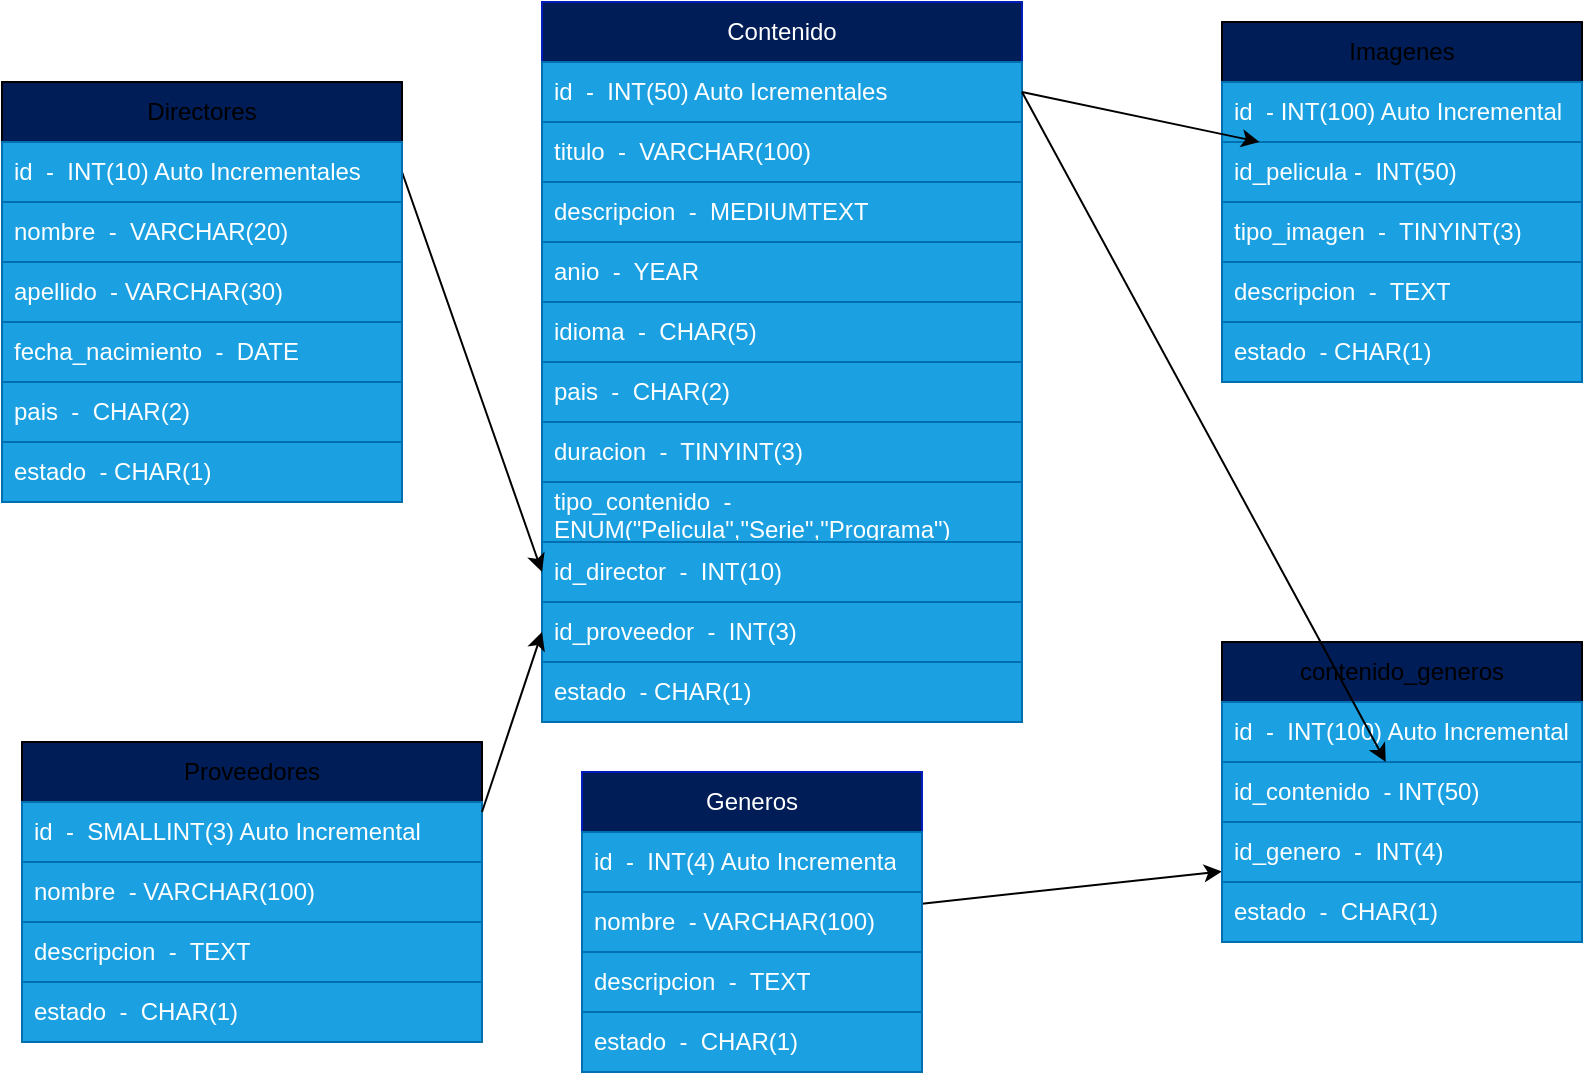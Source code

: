 <mxfile>
    <diagram id="4Pl85hkgNuH7iZx_e5p-" name="Página-1">
        <mxGraphModel dx="127" dy="145" grid="1" gridSize="10" guides="1" tooltips="1" connect="1" arrows="1" fold="1" page="1" pageScale="1" pageWidth="827" pageHeight="1169" math="0" shadow="0">
            <root>
                <mxCell id="0"/>
                <mxCell id="1" parent="0"/>
                <mxCell id="4" value="Contenido" style="swimlane;fontStyle=0;childLayout=stackLayout;horizontal=1;startSize=30;horizontalStack=0;resizeParent=1;resizeParentMax=0;resizeLast=0;collapsible=1;marginBottom=0;whiteSpace=wrap;html=1;fillColor=#001D57;fontColor=#ffffff;strokeColor=#001DBC;" parent="1" vertex="1">
                    <mxGeometry x="280" y="50" width="240" height="360" as="geometry"/>
                </mxCell>
                <mxCell id="5" value="id&amp;nbsp; -&amp;nbsp; INT(50) Auto Icrementales" style="text;strokeColor=#006EAF;fillColor=#1ba1e2;align=left;verticalAlign=middle;spacingLeft=4;spacingRight=4;overflow=hidden;points=[[0,0.5],[1,0.5]];portConstraint=eastwest;rotatable=0;whiteSpace=wrap;html=1;fontColor=#ffffff;" parent="4" vertex="1">
                    <mxGeometry y="30" width="240" height="30" as="geometry"/>
                </mxCell>
                <mxCell id="6" value="titulo&amp;nbsp; -&amp;nbsp; VARCHAR(100)" style="text;strokeColor=#006EAF;fillColor=#1ba1e2;align=left;verticalAlign=middle;spacingLeft=4;spacingRight=4;overflow=hidden;points=[[0,0.5],[1,0.5]];portConstraint=eastwest;rotatable=0;whiteSpace=wrap;html=1;fontColor=#ffffff;" parent="4" vertex="1">
                    <mxGeometry y="60" width="240" height="30" as="geometry"/>
                </mxCell>
                <mxCell id="7" value="descripcion&amp;nbsp; -&amp;nbsp; MEDIUMTEXT" style="text;strokeColor=#006EAF;fillColor=#1ba1e2;align=left;verticalAlign=middle;spacingLeft=4;spacingRight=4;overflow=hidden;points=[[0,0.5],[1,0.5]];portConstraint=eastwest;rotatable=0;whiteSpace=wrap;html=1;fontColor=#ffffff;" parent="4" vertex="1">
                    <mxGeometry y="90" width="240" height="30" as="geometry"/>
                </mxCell>
                <mxCell id="8" value="anio&amp;nbsp; -&amp;nbsp; YEAR" style="text;strokeColor=#006EAF;fillColor=#1ba1e2;align=left;verticalAlign=middle;spacingLeft=4;spacingRight=4;overflow=hidden;points=[[0,0.5],[1,0.5]];portConstraint=eastwest;rotatable=0;whiteSpace=wrap;html=1;fontColor=#ffffff;" parent="4" vertex="1">
                    <mxGeometry y="120" width="240" height="30" as="geometry"/>
                </mxCell>
                <mxCell id="9" value="idioma&amp;nbsp; -&amp;nbsp; CHAR(5)" style="text;strokeColor=#006EAF;fillColor=#1ba1e2;align=left;verticalAlign=middle;spacingLeft=4;spacingRight=4;overflow=hidden;points=[[0,0.5],[1,0.5]];portConstraint=eastwest;rotatable=0;whiteSpace=wrap;html=1;fontColor=#ffffff;" parent="4" vertex="1">
                    <mxGeometry y="150" width="240" height="30" as="geometry"/>
                </mxCell>
                <mxCell id="19" value="pais&amp;nbsp; -&amp;nbsp; CHAR(2)" style="text;strokeColor=#006EAF;fillColor=#1ba1e2;align=left;verticalAlign=middle;spacingLeft=4;spacingRight=4;overflow=hidden;points=[[0,0.5],[1,0.5]];portConstraint=eastwest;rotatable=0;whiteSpace=wrap;html=1;fontColor=#ffffff;" parent="4" vertex="1">
                    <mxGeometry y="180" width="240" height="30" as="geometry"/>
                </mxCell>
                <mxCell id="50" value="duracion&amp;nbsp; -&amp;nbsp; TINYINT(3)" style="text;strokeColor=#006EAF;fillColor=#1ba1e2;align=left;verticalAlign=middle;spacingLeft=4;spacingRight=4;overflow=hidden;points=[[0,0.5],[1,0.5]];portConstraint=eastwest;rotatable=0;whiteSpace=wrap;html=1;fontColor=#ffffff;" parent="4" vertex="1">
                    <mxGeometry y="210" width="240" height="30" as="geometry"/>
                </mxCell>
                <mxCell id="51" value="tipo_contenido&amp;nbsp; -&amp;nbsp; ENUM(&quot;Pelicula&quot;,&quot;Serie&quot;,&quot;Programa&quot;)" style="text;strokeColor=#006EAF;fillColor=#1ba1e2;align=left;verticalAlign=middle;spacingLeft=4;spacingRight=4;overflow=hidden;points=[[0,0.5],[1,0.5]];portConstraint=eastwest;rotatable=0;whiteSpace=wrap;html=1;fontColor=#ffffff;" parent="4" vertex="1">
                    <mxGeometry y="240" width="240" height="30" as="geometry"/>
                </mxCell>
                <mxCell id="11" value="id_director&amp;nbsp; -&amp;nbsp; INT(10)" style="text;align=left;verticalAlign=middle;spacingLeft=4;spacingRight=4;overflow=hidden;points=[[0,0.5],[1,0.5]];portConstraint=eastwest;rotatable=0;whiteSpace=wrap;html=1;fillColor=#1ba1e2;fontColor=#ffffff;strokeColor=#006EAF;" parent="4" vertex="1">
                    <mxGeometry y="270" width="240" height="30" as="geometry"/>
                </mxCell>
                <mxCell id="10" value="id_proveedor&amp;nbsp; -&amp;nbsp; INT(3)" style="text;strokeColor=#006EAF;fillColor=#1ba1e2;align=left;verticalAlign=middle;spacingLeft=4;spacingRight=4;overflow=hidden;points=[[0,0.5],[1,0.5]];portConstraint=eastwest;rotatable=0;whiteSpace=wrap;html=1;fontColor=#ffffff;" parent="4" vertex="1">
                    <mxGeometry y="300" width="240" height="30" as="geometry"/>
                </mxCell>
                <mxCell id="12" value="estado&amp;nbsp; - CHAR(1)" style="text;align=left;verticalAlign=middle;spacingLeft=4;spacingRight=4;overflow=hidden;points=[[0,0.5],[1,0.5]];portConstraint=eastwest;rotatable=0;whiteSpace=wrap;html=1;fillColor=#1ba1e2;fontColor=#ffffff;strokeColor=#006EAF;" parent="4" vertex="1">
                    <mxGeometry y="330" width="240" height="30" as="geometry"/>
                </mxCell>
                <mxCell id="21" style="edgeStyle=none;html=1;entryX=0;entryY=0.5;entryDx=0;entryDy=0;exitX=1;exitY=0.5;exitDx=0;exitDy=0;" parent="1" source="14" target="11" edge="1">
                    <mxGeometry relative="1" as="geometry"/>
                </mxCell>
                <mxCell id="13" value="Directores" style="swimlane;fontStyle=0;childLayout=stackLayout;horizontal=1;startSize=30;horizontalStack=0;resizeParent=1;resizeParentMax=0;resizeLast=0;collapsible=1;marginBottom=0;whiteSpace=wrap;html=1;fillColor=#001D57;" parent="1" vertex="1">
                    <mxGeometry x="10" y="90" width="200" height="210" as="geometry"/>
                </mxCell>
                <mxCell id="14" value="id&amp;nbsp; -&amp;nbsp; INT(10) Auto Incrementales" style="text;strokeColor=#006EAF;fillColor=#1ba1e2;align=left;verticalAlign=middle;spacingLeft=4;spacingRight=4;overflow=hidden;points=[[0,0.5],[1,0.5]];portConstraint=eastwest;rotatable=0;whiteSpace=wrap;html=1;fontColor=#ffffff;" parent="13" vertex="1">
                    <mxGeometry y="30" width="200" height="30" as="geometry"/>
                </mxCell>
                <mxCell id="15" value="nombre&amp;nbsp; -&amp;nbsp; VARCHAR(20)" style="text;strokeColor=#006EAF;fillColor=#1ba1e2;align=left;verticalAlign=middle;spacingLeft=4;spacingRight=4;overflow=hidden;points=[[0,0.5],[1,0.5]];portConstraint=eastwest;rotatable=0;whiteSpace=wrap;html=1;fontColor=#ffffff;" parent="13" vertex="1">
                    <mxGeometry y="60" width="200" height="30" as="geometry"/>
                </mxCell>
                <mxCell id="16" value="apellido&amp;nbsp; - VARCHAR(30)" style="text;strokeColor=#006EAF;fillColor=#1ba1e2;align=left;verticalAlign=middle;spacingLeft=4;spacingRight=4;overflow=hidden;points=[[0,0.5],[1,0.5]];portConstraint=eastwest;rotatable=0;whiteSpace=wrap;html=1;fontColor=#ffffff;" parent="13" vertex="1">
                    <mxGeometry y="90" width="200" height="30" as="geometry"/>
                </mxCell>
                <mxCell id="17" value="fecha_nacimiento&amp;nbsp; -&amp;nbsp; DATE" style="text;strokeColor=#006EAF;fillColor=#1ba1e2;align=left;verticalAlign=middle;spacingLeft=4;spacingRight=4;overflow=hidden;points=[[0,0.5],[1,0.5]];portConstraint=eastwest;rotatable=0;whiteSpace=wrap;html=1;fontColor=#ffffff;" parent="13" vertex="1">
                    <mxGeometry y="120" width="200" height="30" as="geometry"/>
                </mxCell>
                <mxCell id="18" value="pais&amp;nbsp; -&amp;nbsp; CHAR(2)" style="text;strokeColor=#006EAF;fillColor=#1ba1e2;align=left;verticalAlign=middle;spacingLeft=4;spacingRight=4;overflow=hidden;points=[[0,0.5],[1,0.5]];portConstraint=eastwest;rotatable=0;whiteSpace=wrap;html=1;fontColor=#ffffff;" parent="13" vertex="1">
                    <mxGeometry y="150" width="200" height="30" as="geometry"/>
                </mxCell>
                <mxCell id="20" value="estado&amp;nbsp; - CHAR(1)" style="text;strokeColor=#006EAF;fillColor=#1ba1e2;align=left;verticalAlign=middle;spacingLeft=4;spacingRight=4;overflow=hidden;points=[[0,0.5],[1,0.5]];portConstraint=eastwest;rotatable=0;whiteSpace=wrap;html=1;fontColor=#ffffff;" parent="13" vertex="1">
                    <mxGeometry y="180" width="200" height="30" as="geometry"/>
                </mxCell>
                <mxCell id="22" value="Proveedores" style="swimlane;fontStyle=0;childLayout=stackLayout;horizontal=1;startSize=30;horizontalStack=0;resizeParent=1;resizeParentMax=0;resizeLast=0;collapsible=1;marginBottom=0;whiteSpace=wrap;html=1;fillColor=#001D57;" parent="1" vertex="1">
                    <mxGeometry x="20" y="420" width="230" height="150" as="geometry"/>
                </mxCell>
                <mxCell id="23" value="id&amp;nbsp; -&amp;nbsp; SMALLINT(3) Auto Incremental" style="text;strokeColor=#006EAF;fillColor=#1ba1e2;align=left;verticalAlign=middle;spacingLeft=4;spacingRight=4;overflow=hidden;points=[[0,0.5],[1,0.5]];portConstraint=eastwest;rotatable=0;whiteSpace=wrap;html=1;fontColor=#ffffff;" parent="22" vertex="1">
                    <mxGeometry y="30" width="230" height="30" as="geometry"/>
                </mxCell>
                <mxCell id="24" value="nombre&amp;nbsp; -&amp;nbsp;VARCHAR(100)" style="text;strokeColor=#006EAF;fillColor=#1ba1e2;align=left;verticalAlign=middle;spacingLeft=4;spacingRight=4;overflow=hidden;points=[[0,0.5],[1,0.5]];portConstraint=eastwest;rotatable=0;whiteSpace=wrap;html=1;fontColor=#ffffff;" parent="22" vertex="1">
                    <mxGeometry y="60" width="230" height="30" as="geometry"/>
                </mxCell>
                <mxCell id="25" value="descripcion&amp;nbsp; -&amp;nbsp; TEXT" style="text;strokeColor=#006EAF;fillColor=#1ba1e2;align=left;verticalAlign=middle;spacingLeft=4;spacingRight=4;overflow=hidden;points=[[0,0.5],[1,0.5]];portConstraint=eastwest;rotatable=0;whiteSpace=wrap;html=1;fontColor=#ffffff;" parent="22" vertex="1">
                    <mxGeometry y="90" width="230" height="30" as="geometry"/>
                </mxCell>
                <mxCell id="26" value="estado&amp;nbsp; -&amp;nbsp; CHAR(1)" style="text;strokeColor=#006EAF;fillColor=#1ba1e2;align=left;verticalAlign=middle;spacingLeft=4;spacingRight=4;overflow=hidden;points=[[0,0.5],[1,0.5]];portConstraint=eastwest;rotatable=0;whiteSpace=wrap;html=1;fontColor=#ffffff;" parent="22" vertex="1">
                    <mxGeometry y="120" width="230" height="30" as="geometry"/>
                </mxCell>
                <mxCell id="27" style="edgeStyle=none;html=1;entryX=0;entryY=0.5;entryDx=0;entryDy=0;exitX=1;exitY=0.167;exitDx=0;exitDy=0;exitPerimeter=0;" parent="1" source="23" target="10" edge="1">
                    <mxGeometry relative="1" as="geometry"/>
                </mxCell>
                <mxCell id="39" style="edgeStyle=none;html=1;" parent="1" source="29" target="37" edge="1">
                    <mxGeometry relative="1" as="geometry"/>
                </mxCell>
                <mxCell id="29" value="Generos" style="swimlane;fontStyle=0;childLayout=stackLayout;horizontal=1;startSize=30;horizontalStack=0;resizeParent=1;resizeParentMax=0;resizeLast=0;collapsible=1;marginBottom=0;whiteSpace=wrap;html=1;fillColor=#001D57;fontColor=#ffffff;strokeColor=#001DBC;" parent="1" vertex="1">
                    <mxGeometry x="300" y="435" width="170" height="150" as="geometry"/>
                </mxCell>
                <mxCell id="30" value="id&amp;nbsp; -&amp;nbsp; INT(4) Auto Incrementa" style="text;strokeColor=#006EAF;fillColor=#1ba1e2;align=left;verticalAlign=middle;spacingLeft=4;spacingRight=4;overflow=hidden;points=[[0,0.5],[1,0.5]];portConstraint=eastwest;rotatable=0;whiteSpace=wrap;html=1;fontColor=#ffffff;" parent="29" vertex="1">
                    <mxGeometry y="30" width="170" height="30" as="geometry"/>
                </mxCell>
                <mxCell id="31" value="nombre&amp;nbsp; - VARCHAR(100)" style="text;strokeColor=#006EAF;fillColor=#1ba1e2;align=left;verticalAlign=middle;spacingLeft=4;spacingRight=4;overflow=hidden;points=[[0,0.5],[1,0.5]];portConstraint=eastwest;rotatable=0;whiteSpace=wrap;html=1;fontColor=#ffffff;" parent="29" vertex="1">
                    <mxGeometry y="60" width="170" height="30" as="geometry"/>
                </mxCell>
                <mxCell id="32" value="descripcion&amp;nbsp; -&amp;nbsp; TEXT" style="text;strokeColor=#006EAF;fillColor=#1ba1e2;align=left;verticalAlign=middle;spacingLeft=4;spacingRight=4;overflow=hidden;points=[[0,0.5],[1,0.5]];portConstraint=eastwest;rotatable=0;whiteSpace=wrap;html=1;fontColor=#ffffff;" parent="29" vertex="1">
                    <mxGeometry y="90" width="170" height="30" as="geometry"/>
                </mxCell>
                <mxCell id="33" value="estado&amp;nbsp; -&amp;nbsp; CHAR(1)" style="text;strokeColor=#006EAF;fillColor=#1ba1e2;align=left;verticalAlign=middle;spacingLeft=4;spacingRight=4;overflow=hidden;points=[[0,0.5],[1,0.5]];portConstraint=eastwest;rotatable=0;whiteSpace=wrap;html=1;fontColor=#ffffff;" parent="29" vertex="1">
                    <mxGeometry y="120" width="170" height="30" as="geometry"/>
                </mxCell>
                <mxCell id="34" value="contenido_generos" style="swimlane;fontStyle=0;childLayout=stackLayout;horizontal=1;startSize=30;horizontalStack=0;resizeParent=1;resizeParentMax=0;resizeLast=0;collapsible=1;marginBottom=0;whiteSpace=wrap;html=1;fillColor=#001D57;" parent="1" vertex="1">
                    <mxGeometry x="620" y="370" width="180" height="150" as="geometry"/>
                </mxCell>
                <mxCell id="35" value="id&amp;nbsp; -&amp;nbsp; INT(100) Auto Incremental" style="text;strokeColor=#006EAF;fillColor=#1ba1e2;align=left;verticalAlign=middle;spacingLeft=4;spacingRight=4;overflow=hidden;points=[[0,0.5],[1,0.5]];portConstraint=eastwest;rotatable=0;whiteSpace=wrap;html=1;fontColor=#ffffff;" parent="34" vertex="1">
                    <mxGeometry y="30" width="180" height="30" as="geometry"/>
                </mxCell>
                <mxCell id="36" value="id_contenido&amp;nbsp; - INT(50)" style="text;strokeColor=#006EAF;fillColor=#1ba1e2;align=left;verticalAlign=middle;spacingLeft=4;spacingRight=4;overflow=hidden;points=[[0,0.5],[1,0.5]];portConstraint=eastwest;rotatable=0;whiteSpace=wrap;html=1;fontColor=#ffffff;" parent="34" vertex="1">
                    <mxGeometry y="60" width="180" height="30" as="geometry"/>
                </mxCell>
                <mxCell id="37" value="id_genero&amp;nbsp; -&amp;nbsp; INT(4)" style="text;strokeColor=#006EAF;fillColor=#1ba1e2;align=left;verticalAlign=middle;spacingLeft=4;spacingRight=4;overflow=hidden;points=[[0,0.5],[1,0.5]];portConstraint=eastwest;rotatable=0;whiteSpace=wrap;html=1;fontColor=#ffffff;" parent="34" vertex="1">
                    <mxGeometry y="90" width="180" height="30" as="geometry"/>
                </mxCell>
                <mxCell id="38" value="estado&amp;nbsp; -&amp;nbsp; CHAR(1)" style="text;strokeColor=#006EAF;fillColor=#1ba1e2;align=left;verticalAlign=middle;spacingLeft=4;spacingRight=4;overflow=hidden;points=[[0,0.5],[1,0.5]];portConstraint=eastwest;rotatable=0;whiteSpace=wrap;html=1;fontColor=#ffffff;" parent="34" vertex="1">
                    <mxGeometry y="120" width="180" height="30" as="geometry"/>
                </mxCell>
                <mxCell id="40" style="edgeStyle=none;html=1;exitX=1;exitY=0.5;exitDx=0;exitDy=0;" parent="1" source="5" target="36" edge="1">
                    <mxGeometry relative="1" as="geometry"/>
                </mxCell>
                <mxCell id="41" value="Imagenes" style="swimlane;fontStyle=0;childLayout=stackLayout;horizontal=1;startSize=30;horizontalStack=0;resizeParent=1;resizeParentMax=0;resizeLast=0;collapsible=1;marginBottom=0;whiteSpace=wrap;html=1;fillColor=#001D57;" parent="1" vertex="1">
                    <mxGeometry x="620" y="60" width="180" height="180" as="geometry"/>
                </mxCell>
                <mxCell id="42" value="id&amp;nbsp; - INT(100) Auto Incremental" style="text;strokeColor=#006EAF;fillColor=#1ba1e2;align=left;verticalAlign=middle;spacingLeft=4;spacingRight=4;overflow=hidden;points=[[0,0.5],[1,0.5]];portConstraint=eastwest;rotatable=0;whiteSpace=wrap;html=1;fontColor=#ffffff;" parent="41" vertex="1">
                    <mxGeometry y="30" width="180" height="30" as="geometry"/>
                </mxCell>
                <mxCell id="43" value="id_pelicula -&amp;nbsp; INT(50)" style="text;strokeColor=#006EAF;fillColor=#1ba1e2;align=left;verticalAlign=middle;spacingLeft=4;spacingRight=4;overflow=hidden;points=[[0,0.5],[1,0.5]];portConstraint=eastwest;rotatable=0;whiteSpace=wrap;html=1;fontColor=#ffffff;" parent="41" vertex="1">
                    <mxGeometry y="60" width="180" height="30" as="geometry"/>
                </mxCell>
                <mxCell id="44" value="tipo_imagen&amp;nbsp; -&amp;nbsp; TINYINT(3)" style="text;strokeColor=#006EAF;fillColor=#1ba1e2;align=left;verticalAlign=middle;spacingLeft=4;spacingRight=4;overflow=hidden;points=[[0,0.5],[1,0.5]];portConstraint=eastwest;rotatable=0;whiteSpace=wrap;html=1;fontColor=#ffffff;" parent="41" vertex="1">
                    <mxGeometry y="90" width="180" height="30" as="geometry"/>
                </mxCell>
                <mxCell id="45" value="descripcion&amp;nbsp; -&amp;nbsp; TEXT" style="text;strokeColor=#006EAF;fillColor=#1ba1e2;align=left;verticalAlign=middle;spacingLeft=4;spacingRight=4;overflow=hidden;points=[[0,0.5],[1,0.5]];portConstraint=eastwest;rotatable=0;whiteSpace=wrap;html=1;fontColor=#ffffff;" parent="41" vertex="1">
                    <mxGeometry y="120" width="180" height="30" as="geometry"/>
                </mxCell>
                <mxCell id="46" value="estado&amp;nbsp; - CHAR(1)" style="text;strokeColor=#006EAF;fillColor=#1ba1e2;align=left;verticalAlign=middle;spacingLeft=4;spacingRight=4;overflow=hidden;points=[[0,0.5],[1,0.5]];portConstraint=eastwest;rotatable=0;whiteSpace=wrap;html=1;fontColor=#ffffff;" parent="41" vertex="1">
                    <mxGeometry y="150" width="180" height="30" as="geometry"/>
                </mxCell>
                <mxCell id="47" style="edgeStyle=none;html=1;exitX=1;exitY=0.5;exitDx=0;exitDy=0;" parent="1" source="5" target="43" edge="1">
                    <mxGeometry relative="1" as="geometry"/>
                </mxCell>
            </root>
        </mxGraphModel>
    </diagram>
</mxfile>